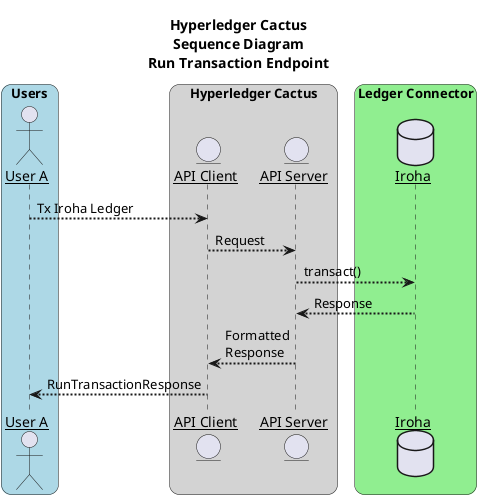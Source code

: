 @startuml Sequence Diagram - Transaction

title Hyperledger Cactus\nSequence Diagram\nRun Transaction Endpoint

skinparam sequenceArrowThickness 2
skinparam roundcorner 20
skinparam maxmessagesize 120
skinparam sequenceParticipant underline

box "Users" #LightBlue
actor "User A" as a
end box

box "Hyperledger Cactus" #LightGray
entity "API Client" as apic
entity "API Server" as apis
end box

box "Ledger Connector" #LightGreen
database "Iroha" as irohacon
end box

a --> apic : Tx Iroha Ledger
apic --> apis: Request
apis --> irohacon: transact()
irohacon --> apis: Response
apis --> apic: Formatted Response
apic --> a: RunTransactionResponse
@enduml
